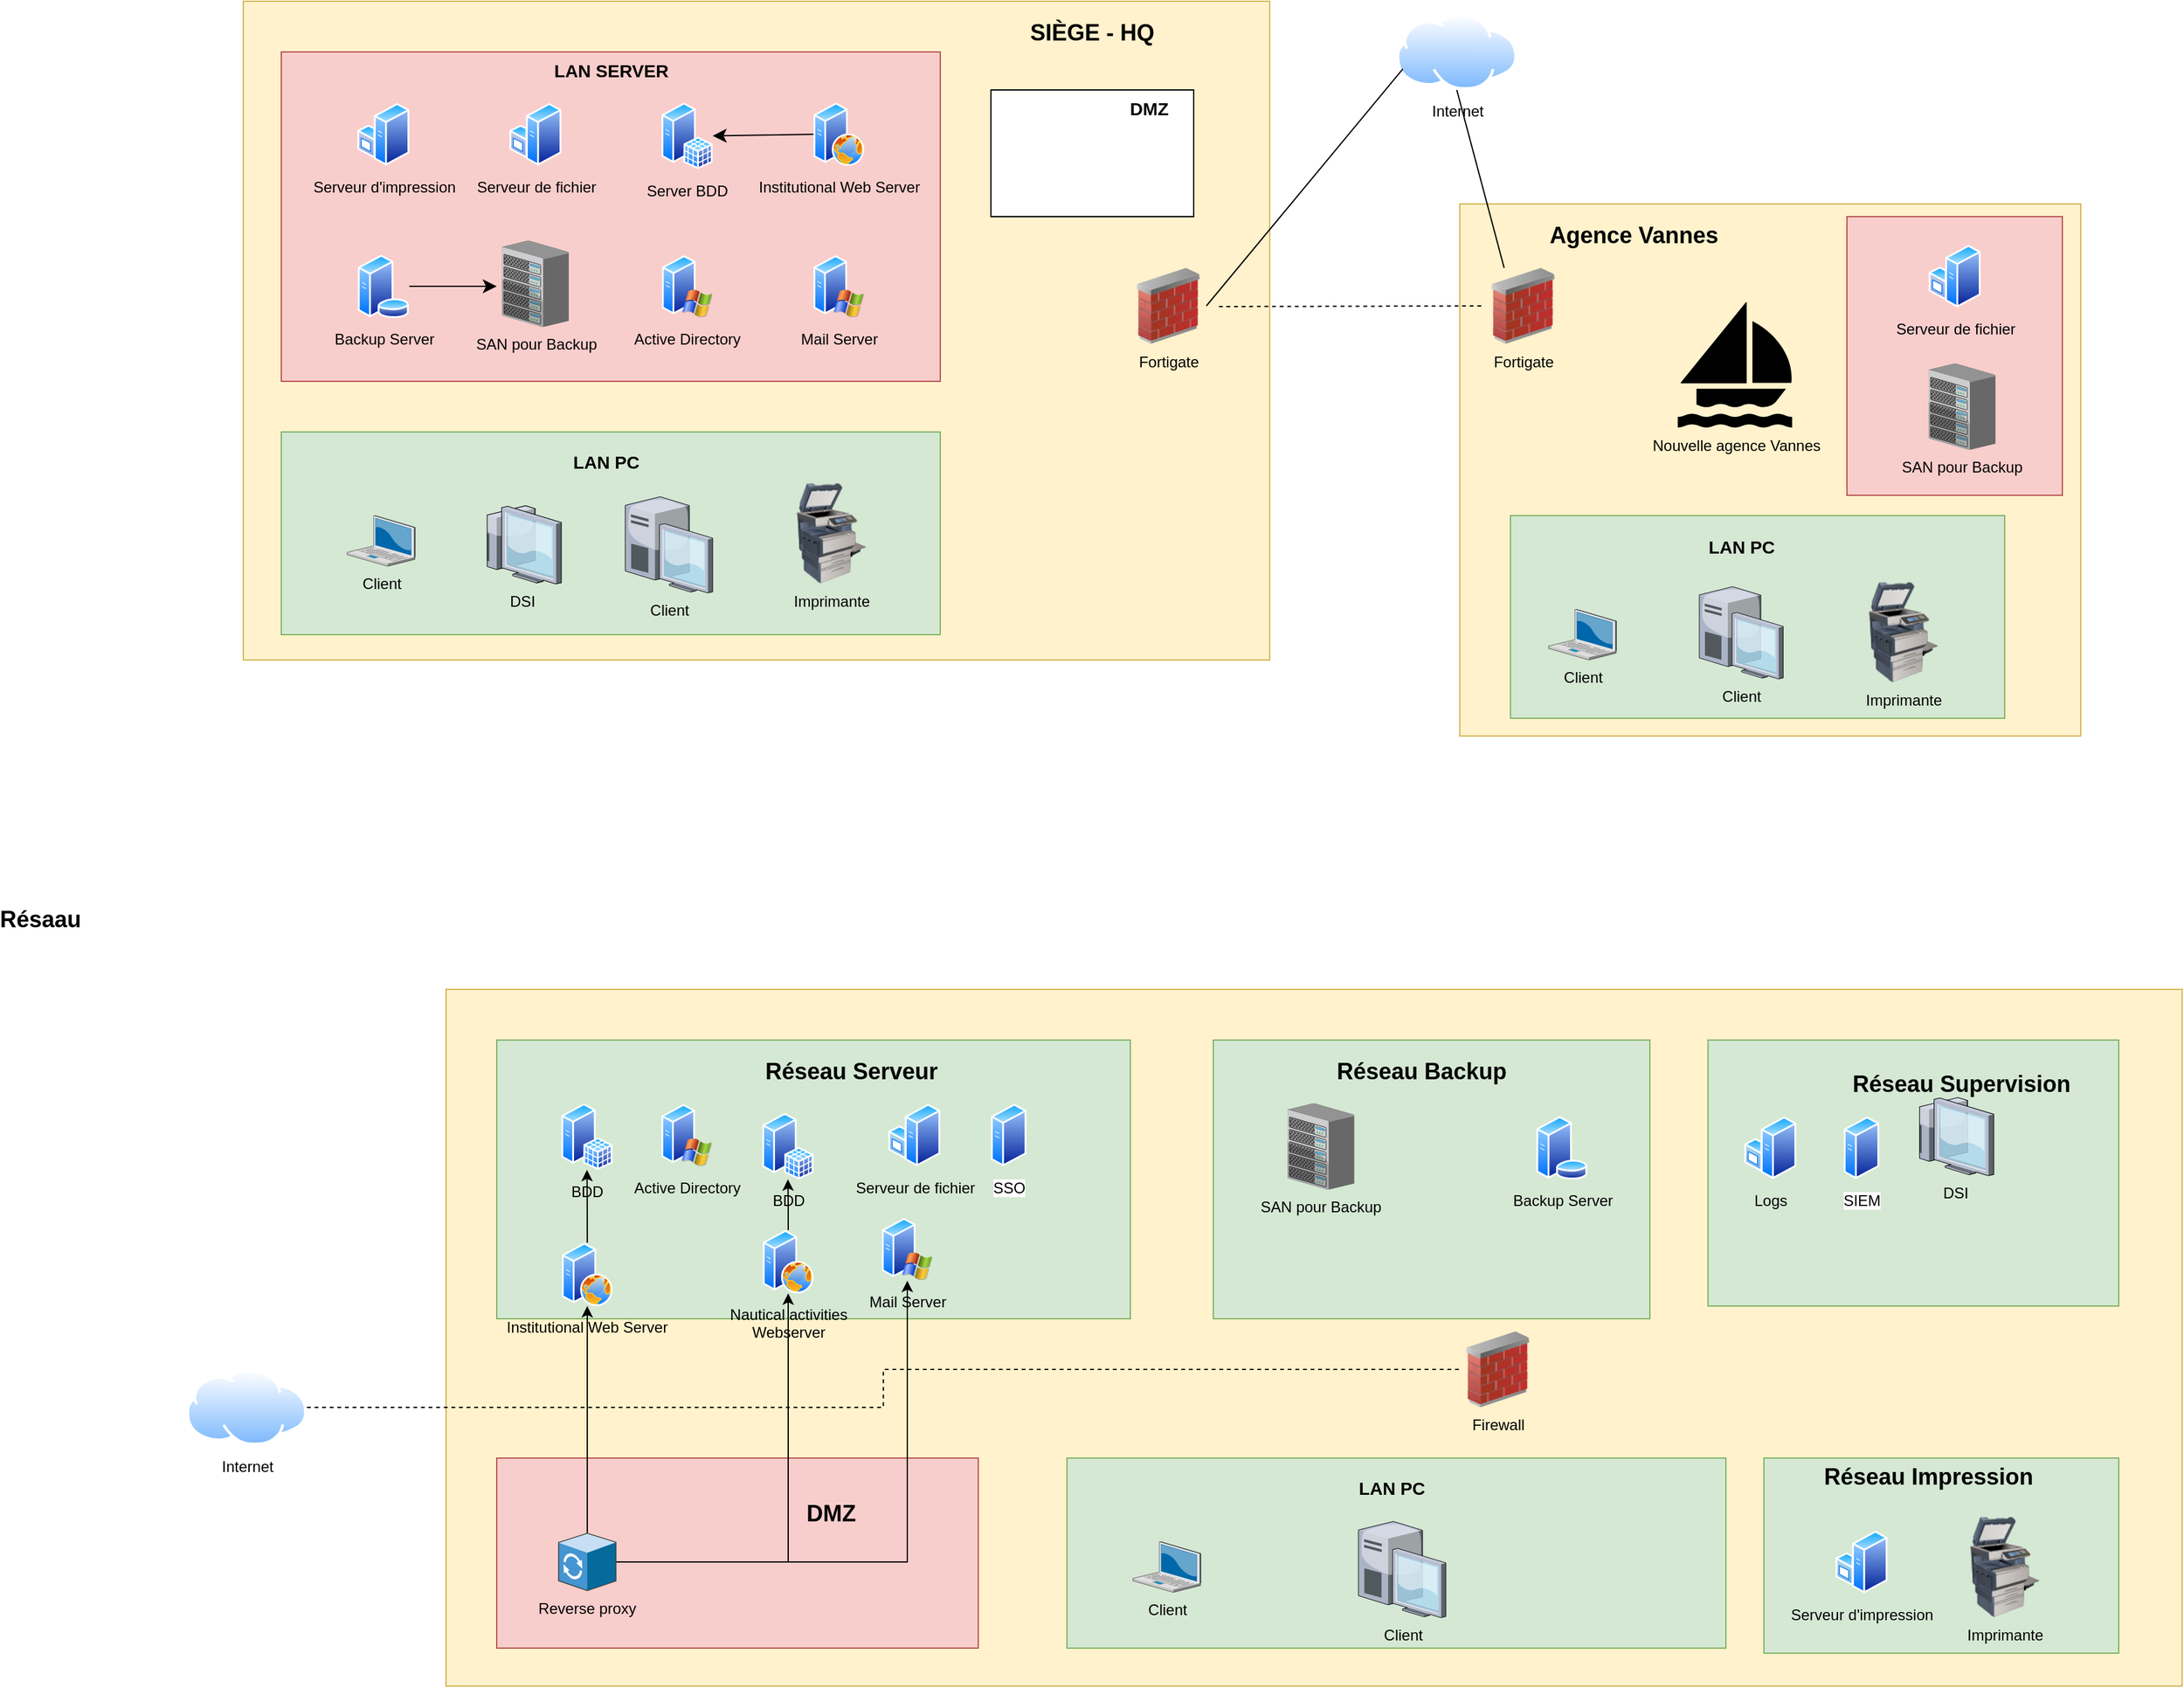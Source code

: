 <mxfile version="26.1.1">
  <diagram name="Page-1" id="sl0Z7fPfuQKRQQ2DEkUn">
    <mxGraphModel dx="3033" dy="2378" grid="1" gridSize="10" guides="1" tooltips="1" connect="1" arrows="1" fold="1" page="1" pageScale="1" pageWidth="827" pageHeight="1169" math="0" shadow="0">
      <root>
        <mxCell id="0" />
        <mxCell id="1" parent="0" />
        <mxCell id="iEDo4Cskuz566fupXp4_-1" value="" style="verticalLabelPosition=bottom;verticalAlign=top;html=1;shape=mxgraph.basic.rect;fillColor2=none;strokeWidth=1;size=20;indent=5;fillColor=#fff2cc;strokeColor=#d6b656;" vertex="1" parent="1">
          <mxGeometry x="910" y="120" width="490" height="420" as="geometry" />
        </mxCell>
        <mxCell id="iEDo4Cskuz566fupXp4_-2" value="" style="verticalLabelPosition=bottom;verticalAlign=top;html=1;shape=mxgraph.basic.rect;fillColor2=none;strokeWidth=1;size=20;indent=5;fillColor=#fff2cc;strokeColor=#d6b656;" vertex="1" parent="1">
          <mxGeometry x="-50" y="-40" width="810" height="520" as="geometry" />
        </mxCell>
        <mxCell id="iEDo4Cskuz566fupXp4_-3" value="" style="verticalLabelPosition=bottom;verticalAlign=top;html=1;shape=mxgraph.basic.rect;fillColor2=none;strokeWidth=1;size=20;indent=5;fillColor=#d5e8d4;strokeColor=#82b366;" vertex="1" parent="1">
          <mxGeometry x="-20" y="300" width="520" height="160" as="geometry" />
        </mxCell>
        <mxCell id="iEDo4Cskuz566fupXp4_-4" value="" style="verticalLabelPosition=bottom;verticalAlign=top;html=1;shape=mxgraph.basic.rect;fillColor2=none;strokeWidth=1;size=20;indent=5;fillColor=#f8cecc;strokeColor=#b85450;" vertex="1" parent="1">
          <mxGeometry x="-20" width="520" height="260" as="geometry" />
        </mxCell>
        <mxCell id="iEDo4Cskuz566fupXp4_-5" value="Active Directory" style="image;aspect=fixed;perimeter=ellipsePerimeter;html=1;align=center;shadow=0;dashed=0;spacingTop=3;image=img/lib/active_directory/windows_server_2.svg;labelBackgroundColor=none;" vertex="1" parent="1">
          <mxGeometry x="280.43" y="160" width="40" height="50" as="geometry" />
        </mxCell>
        <mxCell id="iEDo4Cskuz566fupXp4_-6" value="Institutional Web Server" style="image;aspect=fixed;perimeter=ellipsePerimeter;html=1;align=center;shadow=0;dashed=0;spacingTop=3;image=img/lib/active_directory/web_server.svg;labelBackgroundColor=none;" vertex="1" parent="1">
          <mxGeometry x="400" y="40" width="40" height="50" as="geometry" />
        </mxCell>
        <mxCell id="iEDo4Cskuz566fupXp4_-7" value="Server BDD" style="image;aspect=fixed;perimeter=ellipsePerimeter;html=1;align=center;shadow=0;dashed=0;spacingTop=3;image=img/lib/active_directory/sql_server.svg;labelBackgroundColor=none;" vertex="1" parent="1">
          <mxGeometry x="280" y="40" width="40.43" height="52.5" as="geometry" />
        </mxCell>
        <mxCell id="iEDo4Cskuz566fupXp4_-8" value="Serveur de fichier" style="image;aspect=fixed;perimeter=ellipsePerimeter;html=1;align=center;shadow=0;dashed=0;spacingTop=3;image=img/lib/active_directory/windows_server.svg;labelBackgroundColor=none;" vertex="1" parent="1">
          <mxGeometry x="160" y="40" width="41" height="50" as="geometry" />
        </mxCell>
        <mxCell id="iEDo4Cskuz566fupXp4_-9" value="Serveur d&#39;impression" style="image;aspect=fixed;perimeter=ellipsePerimeter;html=1;align=center;shadow=0;dashed=0;spacingTop=3;image=img/lib/active_directory/windows_server.svg;labelBackgroundColor=none;" vertex="1" parent="1">
          <mxGeometry x="40" y="40" width="41" height="50" as="geometry" />
        </mxCell>
        <mxCell id="iEDo4Cskuz566fupXp4_-10" value="&lt;span&gt;Backup Server&lt;/span&gt;" style="image;aspect=fixed;perimeter=ellipsePerimeter;html=1;align=center;shadow=0;dashed=0;spacingTop=3;image=img/lib/active_directory/database_server.svg;labelBackgroundColor=none;" vertex="1" parent="1">
          <mxGeometry x="40" y="160" width="41" height="50" as="geometry" />
        </mxCell>
        <mxCell id="iEDo4Cskuz566fupXp4_-11" value="Imprimante" style="image;html=1;image=img/lib/clip_art/computers/Printer_Commercial_128x128.png;labelBackgroundColor=none;" vertex="1" parent="1">
          <mxGeometry x="374" y="340" width="80" height="80" as="geometry" />
        </mxCell>
        <mxCell id="iEDo4Cskuz566fupXp4_-12" value="Fortigate" style="image;html=1;image=img/lib/clip_art/networking/Firewall_02_128x128.png;labelBackgroundColor=none;" vertex="1" parent="1">
          <mxGeometry x="650" y="170.5" width="60" height="60" as="geometry" />
        </mxCell>
        <mxCell id="iEDo4Cskuz566fupXp4_-13" value="Internet" style="image;aspect=fixed;perimeter=ellipsePerimeter;html=1;align=center;shadow=0;dashed=0;spacingTop=3;image=img/lib/active_directory/internet_cloud.svg;" vertex="1" parent="1">
          <mxGeometry x="860" y="-30" width="95.24" height="60" as="geometry" />
        </mxCell>
        <mxCell id="iEDo4Cskuz566fupXp4_-14" value="Nouvelle agence Vannes" style="shape=mxgraph.signs.sports.sail_boat;html=1;pointerEvents=1;fillColor=#000000;strokeColor=none;verticalLabelPosition=bottom;verticalAlign=top;align=center;" vertex="1" parent="1">
          <mxGeometry x="1082" y="197.5" width="92" height="99" as="geometry" />
        </mxCell>
        <mxCell id="iEDo4Cskuz566fupXp4_-15" value="Mail Server" style="image;aspect=fixed;perimeter=ellipsePerimeter;html=1;align=center;shadow=0;dashed=0;spacingTop=3;image=img/lib/active_directory/windows_server_2.svg;labelBackgroundColor=none;" vertex="1" parent="1">
          <mxGeometry x="400" y="160" width="40" height="50" as="geometry" />
        </mxCell>
        <mxCell id="iEDo4Cskuz566fupXp4_-16" value="Client" style="verticalLabelPosition=bottom;sketch=0;aspect=fixed;html=1;verticalAlign=top;strokeColor=none;align=center;outlineConnect=0;shape=mxgraph.citrix.laptop_2;labelBackgroundColor=none;" vertex="1" parent="1">
          <mxGeometry x="32" y="366" width="53.64" height="40" as="geometry" />
        </mxCell>
        <mxCell id="iEDo4Cskuz566fupXp4_-17" value="&lt;h3&gt;LAN SERVER&lt;/h3&gt;" style="text;html=1;align=center;verticalAlign=middle;whiteSpace=wrap;rounded=0;" vertex="1" parent="1">
          <mxGeometry x="191.43" width="98.57" height="30" as="geometry" />
        </mxCell>
        <mxCell id="iEDo4Cskuz566fupXp4_-18" value="&lt;h3&gt;LAN PC&lt;/h3&gt;" style="text;html=1;align=center;verticalAlign=middle;whiteSpace=wrap;rounded=0;" vertex="1" parent="1">
          <mxGeometry x="193.68" y="309" width="84.5" height="30" as="geometry" />
        </mxCell>
        <mxCell id="iEDo4Cskuz566fupXp4_-19" value="&lt;h2&gt;SIÈGE - HQ&lt;/h2&gt;" style="text;html=1;align=center;verticalAlign=middle;whiteSpace=wrap;rounded=0;" vertex="1" parent="1">
          <mxGeometry x="565" y="-30" width="110" height="30" as="geometry" />
        </mxCell>
        <mxCell id="iEDo4Cskuz566fupXp4_-20" value="" style="endArrow=classic;html=1;rounded=0;fontSize=12;startSize=8;endSize=8;curved=1;exitX=1;exitY=0.5;exitDx=0;exitDy=0;" edge="1" parent="1" source="iEDo4Cskuz566fupXp4_-10">
          <mxGeometry width="50" height="50" relative="1" as="geometry">
            <mxPoint x="490" y="280" as="sourcePoint" />
            <mxPoint x="150" y="185" as="targetPoint" />
          </mxGeometry>
        </mxCell>
        <mxCell id="iEDo4Cskuz566fupXp4_-21" value="" style="endArrow=classic;html=1;rounded=0;fontSize=12;startSize=8;endSize=8;curved=1;exitX=0;exitY=0.5;exitDx=0;exitDy=0;entryX=1;entryY=0.5;entryDx=0;entryDy=0;" edge="1" parent="1" source="iEDo4Cskuz566fupXp4_-6" target="iEDo4Cskuz566fupXp4_-7">
          <mxGeometry width="50" height="50" relative="1" as="geometry">
            <mxPoint x="490" y="280" as="sourcePoint" />
            <mxPoint x="540" y="230" as="targetPoint" />
          </mxGeometry>
        </mxCell>
        <mxCell id="iEDo4Cskuz566fupXp4_-22" value="DSI" style="verticalLabelPosition=bottom;sketch=0;aspect=fixed;html=1;verticalAlign=top;strokeColor=none;align=center;outlineConnect=0;shape=mxgraph.citrix.thin_client;" vertex="1" parent="1">
          <mxGeometry x="139.2" y="358.2" width="61.8" height="61.8" as="geometry" />
        </mxCell>
        <mxCell id="iEDo4Cskuz566fupXp4_-23" value="Client" style="verticalLabelPosition=bottom;sketch=0;aspect=fixed;html=1;verticalAlign=top;strokeColor=none;align=center;outlineConnect=0;shape=mxgraph.citrix.desktop;" vertex="1" parent="1">
          <mxGeometry x="251.43" y="351.11" width="69" height="75.98" as="geometry" />
        </mxCell>
        <mxCell id="iEDo4Cskuz566fupXp4_-24" value="SAN pour Backup" style="verticalLabelPosition=bottom;sketch=0;aspect=fixed;html=1;verticalAlign=top;strokeColor=none;align=center;outlineConnect=0;shape=mxgraph.citrix.chassis;" vertex="1" parent="1">
          <mxGeometry x="154.13" y="149" width="52.74" height="68.09" as="geometry" />
        </mxCell>
        <mxCell id="iEDo4Cskuz566fupXp4_-25" value="" style="endArrow=none;html=1;rounded=0;fontSize=12;startSize=8;endSize=8;curved=1;entryX=0;entryY=0.75;entryDx=0;entryDy=0;exitX=1;exitY=0.5;exitDx=0;exitDy=0;" edge="1" parent="1" source="iEDo4Cskuz566fupXp4_-12" target="iEDo4Cskuz566fupXp4_-13">
          <mxGeometry width="50" height="50" relative="1" as="geometry">
            <mxPoint x="580" y="210" as="sourcePoint" />
            <mxPoint x="630" y="160" as="targetPoint" />
          </mxGeometry>
        </mxCell>
        <mxCell id="iEDo4Cskuz566fupXp4_-26" value="Fortigate" style="image;html=1;image=img/lib/clip_art/networking/Firewall_02_128x128.png;labelBackgroundColor=none;" vertex="1" parent="1">
          <mxGeometry x="930" y="170.5" width="60" height="60" as="geometry" />
        </mxCell>
        <mxCell id="iEDo4Cskuz566fupXp4_-27" value="" style="endArrow=none;html=1;rounded=0;fontSize=12;startSize=8;endSize=8;curved=1;entryX=0.5;entryY=1;entryDx=0;entryDy=0;exitX=0.25;exitY=0;exitDx=0;exitDy=0;" edge="1" parent="1" source="iEDo4Cskuz566fupXp4_-26" target="iEDo4Cskuz566fupXp4_-13">
          <mxGeometry width="50" height="50" relative="1" as="geometry">
            <mxPoint x="950" y="210" as="sourcePoint" />
            <mxPoint x="1000" y="160" as="targetPoint" />
          </mxGeometry>
        </mxCell>
        <mxCell id="iEDo4Cskuz566fupXp4_-28" value="" style="endArrow=none;dashed=1;html=1;rounded=0;fontSize=12;startSize=8;endSize=8;curved=1;entryX=0;entryY=0.5;entryDx=0;entryDy=0;" edge="1" parent="1" target="iEDo4Cskuz566fupXp4_-26">
          <mxGeometry width="50" height="50" relative="1" as="geometry">
            <mxPoint x="720" y="201" as="sourcePoint" />
            <mxPoint x="810" y="160" as="targetPoint" />
          </mxGeometry>
        </mxCell>
        <mxCell id="iEDo4Cskuz566fupXp4_-29" value="&lt;h2&gt;Agence Vannes&lt;/h2&gt;" style="text;html=1;align=center;verticalAlign=middle;whiteSpace=wrap;rounded=0;" vertex="1" parent="1">
          <mxGeometry x="955.24" y="130" width="184.76" height="30" as="geometry" />
        </mxCell>
        <mxCell id="iEDo4Cskuz566fupXp4_-30" value="" style="rounded=0;whiteSpace=wrap;html=1;" vertex="1" parent="1">
          <mxGeometry x="540" y="30" width="160" height="100" as="geometry" />
        </mxCell>
        <mxCell id="iEDo4Cskuz566fupXp4_-31" value="&lt;h3&gt;DMZ&lt;/h3&gt;" style="text;html=1;align=center;verticalAlign=middle;whiteSpace=wrap;rounded=0;" vertex="1" parent="1">
          <mxGeometry x="630" y="30" width="70" height="30" as="geometry" />
        </mxCell>
        <mxCell id="iEDo4Cskuz566fupXp4_-32" value="" style="verticalLabelPosition=bottom;verticalAlign=top;html=1;shape=mxgraph.basic.rect;fillColor2=none;strokeWidth=1;size=20;indent=5;fillColor=#d5e8d4;strokeColor=#82b366;" vertex="1" parent="1">
          <mxGeometry x="950" y="366" width="390" height="160" as="geometry" />
        </mxCell>
        <mxCell id="iEDo4Cskuz566fupXp4_-33" value="" style="verticalLabelPosition=bottom;verticalAlign=top;html=1;shape=mxgraph.basic.rect;fillColor2=none;strokeWidth=1;size=20;indent=5;fillColor=#f8cecc;strokeColor=#b85450;" vertex="1" parent="1">
          <mxGeometry x="1215.5" y="130" width="170" height="220" as="geometry" />
        </mxCell>
        <mxCell id="iEDo4Cskuz566fupXp4_-34" value="SAN pour Backup" style="verticalLabelPosition=bottom;sketch=0;aspect=fixed;html=1;verticalAlign=top;strokeColor=none;align=center;outlineConnect=0;shape=mxgraph.citrix.chassis;" vertex="1" parent="1">
          <mxGeometry x="1280" y="246" width="52.74" height="68.09" as="geometry" />
        </mxCell>
        <mxCell id="iEDo4Cskuz566fupXp4_-35" value="Client" style="verticalLabelPosition=bottom;sketch=0;aspect=fixed;html=1;verticalAlign=top;strokeColor=none;align=center;outlineConnect=0;shape=mxgraph.citrix.laptop_2;labelBackgroundColor=none;" vertex="1" parent="1">
          <mxGeometry x="980" y="440" width="53.64" height="40" as="geometry" />
        </mxCell>
        <mxCell id="iEDo4Cskuz566fupXp4_-36" value="Client" style="verticalLabelPosition=bottom;sketch=0;aspect=fixed;html=1;verticalAlign=top;strokeColor=none;align=center;outlineConnect=0;shape=mxgraph.citrix.desktop;" vertex="1" parent="1">
          <mxGeometry x="1099" y="422.09" width="66.21" height="72.91" as="geometry" />
        </mxCell>
        <mxCell id="iEDo4Cskuz566fupXp4_-37" value="Imprimante" style="image;html=1;image=img/lib/clip_art/computers/Printer_Commercial_128x128.png;labelBackgroundColor=none;" vertex="1" parent="1">
          <mxGeometry x="1220" y="418.09" width="80" height="80" as="geometry" />
        </mxCell>
        <mxCell id="iEDo4Cskuz566fupXp4_-38" value="Serveur de fichier" style="image;aspect=fixed;perimeter=ellipsePerimeter;html=1;align=center;shadow=0;dashed=0;spacingTop=3;image=img/lib/active_directory/windows_server.svg;labelBackgroundColor=none;" vertex="1" parent="1">
          <mxGeometry x="1280" y="152" width="41" height="50" as="geometry" />
        </mxCell>
        <mxCell id="iEDo4Cskuz566fupXp4_-39" value="&lt;h3&gt;LAN PC&lt;/h3&gt;" style="text;html=1;align=center;verticalAlign=middle;whiteSpace=wrap;rounded=0;" vertex="1" parent="1">
          <mxGeometry x="1089.86" y="376" width="84.5" height="30" as="geometry" />
        </mxCell>
        <mxCell id="iEDo4Cskuz566fupXp4_-40" value="" style="verticalLabelPosition=bottom;verticalAlign=top;html=1;shape=mxgraph.basic.rect;fillColor2=none;strokeWidth=1;size=20;indent=5;fillColor=#fff2cc;strokeColor=#d6b656;" vertex="1" parent="1">
          <mxGeometry x="110" y="740" width="1370" height="550" as="geometry" />
        </mxCell>
        <mxCell id="iEDo4Cskuz566fupXp4_-43" style="edgeStyle=orthogonalEdgeStyle;rounded=0;orthogonalLoop=1;jettySize=auto;html=1;endArrow=none;startFill=0;dashed=1;" edge="1" parent="1" source="iEDo4Cskuz566fupXp4_-41" target="iEDo4Cskuz566fupXp4_-42">
          <mxGeometry relative="1" as="geometry" />
        </mxCell>
        <mxCell id="iEDo4Cskuz566fupXp4_-41" value="Internet" style="image;aspect=fixed;perimeter=ellipsePerimeter;html=1;align=center;shadow=0;dashed=0;spacingTop=3;image=img/lib/active_directory/internet_cloud.svg;" vertex="1" parent="1">
          <mxGeometry x="-95" y="1040" width="95.24" height="60" as="geometry" />
        </mxCell>
        <mxCell id="iEDo4Cskuz566fupXp4_-42" value="Firewall" style="image;html=1;image=img/lib/clip_art/networking/Firewall_02_128x128.png;labelBackgroundColor=none;" vertex="1" parent="1">
          <mxGeometry x="910" y="1010" width="60" height="60" as="geometry" />
        </mxCell>
        <mxCell id="iEDo4Cskuz566fupXp4_-44" value="" style="verticalLabelPosition=bottom;verticalAlign=top;html=1;shape=mxgraph.basic.rect;fillColor2=none;strokeWidth=1;size=20;indent=5;fillColor=#d5e8d4;strokeColor=#82b366;" vertex="1" parent="1">
          <mxGeometry x="150" y="780" width="500" height="220" as="geometry" />
        </mxCell>
        <mxCell id="iEDo4Cskuz566fupXp4_-45" value="&lt;h2&gt;Résaau&lt;/h2&gt;" style="text;html=1;align=center;verticalAlign=middle;whiteSpace=wrap;rounded=0;" vertex="1" parent="1">
          <mxGeometry x="-240" y="670" width="60" height="30" as="geometry" />
        </mxCell>
        <mxCell id="iEDo4Cskuz566fupXp4_-46" value="&lt;h2&gt;Réseau Serveur&lt;/h2&gt;" style="text;html=1;align=center;verticalAlign=middle;whiteSpace=wrap;rounded=0;" vertex="1" parent="1">
          <mxGeometry x="310" y="790" width="240" height="30" as="geometry" />
        </mxCell>
        <mxCell id="iEDo4Cskuz566fupXp4_-49" value="Active Directory" style="image;aspect=fixed;perimeter=ellipsePerimeter;html=1;align=center;shadow=0;dashed=0;spacingTop=3;image=img/lib/active_directory/windows_server_2.svg;labelBackgroundColor=none;" vertex="1" parent="1">
          <mxGeometry x="280" y="830" width="40" height="50" as="geometry" />
        </mxCell>
        <mxCell id="iEDo4Cskuz566fupXp4_-57" value="" style="verticalLabelPosition=bottom;verticalAlign=top;html=1;shape=mxgraph.basic.rect;fillColor2=none;strokeWidth=1;size=20;indent=5;fillColor=#d5e8d4;strokeColor=#82b366;" vertex="1" parent="1">
          <mxGeometry x="715.5" y="780" width="344.5" height="220" as="geometry" />
        </mxCell>
        <mxCell id="iEDo4Cskuz566fupXp4_-50" value="BDD" style="image;aspect=fixed;perimeter=ellipsePerimeter;html=1;align=center;shadow=0;dashed=0;spacingTop=3;image=img/lib/active_directory/sql_server.svg;labelBackgroundColor=none;" vertex="1" parent="1">
          <mxGeometry x="201" y="830" width="40.43" height="52.5" as="geometry" />
        </mxCell>
        <mxCell id="iEDo4Cskuz566fupXp4_-59" value="" style="verticalLabelPosition=bottom;verticalAlign=top;html=1;shape=mxgraph.basic.rect;fillColor2=none;strokeWidth=1;size=20;indent=5;fillColor=#d5e8d4;strokeColor=#82b366;" vertex="1" parent="1">
          <mxGeometry x="1105.87" y="780" width="324.13" height="210" as="geometry" />
        </mxCell>
        <mxCell id="iEDo4Cskuz566fupXp4_-53" value="Serveur de fichier" style="image;aspect=fixed;perimeter=ellipsePerimeter;html=1;align=center;shadow=0;dashed=0;spacingTop=3;image=img/lib/active_directory/windows_server.svg;labelBackgroundColor=none;" vertex="1" parent="1">
          <mxGeometry x="459" y="830" width="41" height="50" as="geometry" />
        </mxCell>
        <mxCell id="iEDo4Cskuz566fupXp4_-54" value="&lt;span&gt;SSO&lt;/span&gt;" style="image;aspect=fixed;perimeter=ellipsePerimeter;html=1;align=center;shadow=0;dashed=0;spacingTop=3;image=img/lib/active_directory/generic_server.svg;" vertex="1" parent="1">
          <mxGeometry x="540" y="830" width="28.0" height="50" as="geometry" />
        </mxCell>
        <mxCell id="iEDo4Cskuz566fupXp4_-58" value="&lt;h2&gt;Réseau Backup&lt;/h2&gt;" style="text;html=1;align=center;verticalAlign=middle;whiteSpace=wrap;rounded=0;" vertex="1" parent="1">
          <mxGeometry x="760" y="790" width="240" height="30" as="geometry" />
        </mxCell>
        <mxCell id="iEDo4Cskuz566fupXp4_-62" value="&lt;h2&gt;Réseau Supervision&lt;/h2&gt;" style="text;html=1;align=center;verticalAlign=middle;whiteSpace=wrap;rounded=0;" vertex="1" parent="1">
          <mxGeometry x="1186.37" y="800" width="240" height="30" as="geometry" />
        </mxCell>
        <mxCell id="iEDo4Cskuz566fupXp4_-64" value="Logs" style="image;aspect=fixed;perimeter=ellipsePerimeter;html=1;align=center;shadow=0;dashed=0;spacingTop=3;image=img/lib/active_directory/windows_server.svg;labelBackgroundColor=none;" vertex="1" parent="1">
          <mxGeometry x="1134.5" y="840" width="41" height="50" as="geometry" />
        </mxCell>
        <mxCell id="iEDo4Cskuz566fupXp4_-65" value="&lt;span&gt;SIEM&lt;/span&gt;" style="image;aspect=fixed;perimeter=ellipsePerimeter;html=1;align=center;shadow=0;dashed=0;spacingTop=3;image=img/lib/active_directory/generic_server.svg;" vertex="1" parent="1">
          <mxGeometry x="1213" y="840" width="28.0" height="50" as="geometry" />
        </mxCell>
        <mxCell id="iEDo4Cskuz566fupXp4_-67" value="SAN pour Backup" style="verticalLabelPosition=bottom;sketch=0;aspect=fixed;html=1;verticalAlign=top;strokeColor=none;align=center;outlineConnect=0;shape=mxgraph.citrix.chassis;" vertex="1" parent="1">
          <mxGeometry x="774" y="830" width="52.74" height="68.09" as="geometry" />
        </mxCell>
        <mxCell id="iEDo4Cskuz566fupXp4_-68" value="&lt;span&gt;Backup Server&lt;/span&gt;" style="image;aspect=fixed;perimeter=ellipsePerimeter;html=1;align=center;shadow=0;dashed=0;spacingTop=3;image=img/lib/active_directory/database_server.svg;labelBackgroundColor=none;" vertex="1" parent="1">
          <mxGeometry x="970" y="840" width="41" height="50" as="geometry" />
        </mxCell>
        <mxCell id="iEDo4Cskuz566fupXp4_-69" value="" style="verticalLabelPosition=bottom;verticalAlign=top;html=1;shape=mxgraph.basic.rect;fillColor2=none;strokeWidth=1;size=20;indent=5;fillColor=#f8cecc;strokeColor=#b85450;" vertex="1" parent="1">
          <mxGeometry x="150" y="1110" width="380" height="150" as="geometry" />
        </mxCell>
        <mxCell id="iEDo4Cskuz566fupXp4_-70" value="&lt;h2&gt;DMZ&lt;/h2&gt;" style="text;html=1;align=center;verticalAlign=middle;whiteSpace=wrap;rounded=0;" vertex="1" parent="1">
          <mxGeometry x="384" y="1139" width="60" height="30" as="geometry" />
        </mxCell>
        <mxCell id="iEDo4Cskuz566fupXp4_-83" style="edgeStyle=orthogonalEdgeStyle;rounded=0;orthogonalLoop=1;jettySize=auto;html=1;" edge="1" parent="1" source="iEDo4Cskuz566fupXp4_-71" target="iEDo4Cskuz566fupXp4_-50">
          <mxGeometry relative="1" as="geometry" />
        </mxCell>
        <mxCell id="iEDo4Cskuz566fupXp4_-71" value="Institutional Web Server" style="image;aspect=fixed;perimeter=ellipsePerimeter;html=1;align=center;shadow=0;dashed=0;spacingTop=3;image=img/lib/active_directory/web_server.svg;labelBackgroundColor=none;" vertex="1" parent="1">
          <mxGeometry x="201.43" y="940" width="40" height="50" as="geometry" />
        </mxCell>
        <mxCell id="iEDo4Cskuz566fupXp4_-75" value="" style="edgeStyle=orthogonalEdgeStyle;rounded=0;orthogonalLoop=1;jettySize=auto;html=1;" edge="1" parent="1" source="iEDo4Cskuz566fupXp4_-73" target="iEDo4Cskuz566fupXp4_-74">
          <mxGeometry relative="1" as="geometry" />
        </mxCell>
        <mxCell id="iEDo4Cskuz566fupXp4_-73" value="Nautical activities&lt;div&gt;Webserver&lt;/div&gt;" style="image;aspect=fixed;perimeter=ellipsePerimeter;html=1;align=center;shadow=0;dashed=0;spacingTop=3;image=img/lib/active_directory/web_server.svg;labelBackgroundColor=none;" vertex="1" parent="1">
          <mxGeometry x="360" y="930" width="40" height="50" as="geometry" />
        </mxCell>
        <mxCell id="iEDo4Cskuz566fupXp4_-74" value="BDD" style="image;aspect=fixed;perimeter=ellipsePerimeter;html=1;align=center;shadow=0;dashed=0;spacingTop=3;image=img/lib/active_directory/sql_server.svg;labelBackgroundColor=none;" vertex="1" parent="1">
          <mxGeometry x="359.57" y="837.5" width="40.43" height="52.5" as="geometry" />
        </mxCell>
        <mxCell id="iEDo4Cskuz566fupXp4_-79" value="Mail Server" style="image;aspect=fixed;perimeter=ellipsePerimeter;html=1;align=center;shadow=0;dashed=0;spacingTop=3;image=img/lib/active_directory/windows_server_2.svg;labelBackgroundColor=none;" vertex="1" parent="1">
          <mxGeometry x="454" y="920" width="40" height="50" as="geometry" />
        </mxCell>
        <mxCell id="iEDo4Cskuz566fupXp4_-86" style="edgeStyle=orthogonalEdgeStyle;rounded=0;orthogonalLoop=1;jettySize=auto;html=1;" edge="1" parent="1" source="iEDo4Cskuz566fupXp4_-85" target="iEDo4Cskuz566fupXp4_-71">
          <mxGeometry relative="1" as="geometry" />
        </mxCell>
        <mxCell id="iEDo4Cskuz566fupXp4_-87" style="edgeStyle=orthogonalEdgeStyle;rounded=0;orthogonalLoop=1;jettySize=auto;html=1;" edge="1" parent="1" source="iEDo4Cskuz566fupXp4_-85" target="iEDo4Cskuz566fupXp4_-73">
          <mxGeometry relative="1" as="geometry" />
        </mxCell>
        <mxCell id="iEDo4Cskuz566fupXp4_-88" style="edgeStyle=orthogonalEdgeStyle;rounded=0;orthogonalLoop=1;jettySize=auto;html=1;" edge="1" parent="1" source="iEDo4Cskuz566fupXp4_-85" target="iEDo4Cskuz566fupXp4_-79">
          <mxGeometry relative="1" as="geometry" />
        </mxCell>
        <mxCell id="iEDo4Cskuz566fupXp4_-85" value="Reverse proxy" style="shadow=0;dashed=0;html=1;labelPosition=center;verticalLabelPosition=bottom;verticalAlign=top;align=center;outlineConnect=0;shape=mxgraph.veeam.3d.proxy;" vertex="1" parent="1">
          <mxGeometry x="198.43" y="1169" width="46" height="46" as="geometry" />
        </mxCell>
        <mxCell id="iEDo4Cskuz566fupXp4_-89" value="" style="verticalLabelPosition=bottom;verticalAlign=top;html=1;shape=mxgraph.basic.rect;fillColor2=none;strokeWidth=1;size=20;indent=5;fillColor=#d5e8d4;strokeColor=#82b366;" vertex="1" parent="1">
          <mxGeometry x="1150" y="1110" width="280" height="154" as="geometry" />
        </mxCell>
        <mxCell id="iEDo4Cskuz566fupXp4_-90" value="&lt;h2&gt;Réseau Impression&lt;/h2&gt;" style="text;html=1;align=center;verticalAlign=middle;whiteSpace=wrap;rounded=0;" vertex="1" parent="1">
          <mxGeometry x="1160.0" y="1110" width="240" height="30" as="geometry" />
        </mxCell>
        <mxCell id="iEDo4Cskuz566fupXp4_-91" value="Serveur d&#39;impression" style="image;aspect=fixed;perimeter=ellipsePerimeter;html=1;align=center;shadow=0;dashed=0;spacingTop=3;image=img/lib/active_directory/windows_server.svg;labelBackgroundColor=none;" vertex="1" parent="1">
          <mxGeometry x="1206.5" y="1167" width="41" height="50" as="geometry" />
        </mxCell>
        <mxCell id="iEDo4Cskuz566fupXp4_-92" value="" style="verticalLabelPosition=bottom;verticalAlign=top;html=1;shape=mxgraph.basic.rect;fillColor2=none;strokeWidth=1;size=20;indent=5;fillColor=#d5e8d4;strokeColor=#82b366;" vertex="1" parent="1">
          <mxGeometry x="600" y="1110" width="520" height="150" as="geometry" />
        </mxCell>
        <mxCell id="iEDo4Cskuz566fupXp4_-93" value="Imprimante" style="image;html=1;image=img/lib/clip_art/computers/Printer_Commercial_128x128.png;labelBackgroundColor=none;" vertex="1" parent="1">
          <mxGeometry x="1300" y="1156" width="80" height="80" as="geometry" />
        </mxCell>
        <mxCell id="iEDo4Cskuz566fupXp4_-94" value="Client" style="verticalLabelPosition=bottom;sketch=0;aspect=fixed;html=1;verticalAlign=top;strokeColor=none;align=center;outlineConnect=0;shape=mxgraph.citrix.laptop_2;labelBackgroundColor=none;" vertex="1" parent="1">
          <mxGeometry x="652" y="1176" width="53.64" height="40" as="geometry" />
        </mxCell>
        <mxCell id="iEDo4Cskuz566fupXp4_-95" value="&lt;h3&gt;LAN PC&lt;/h3&gt;" style="text;html=1;align=center;verticalAlign=middle;whiteSpace=wrap;rounded=0;" vertex="1" parent="1">
          <mxGeometry x="813.68" y="1119" width="84.5" height="30" as="geometry" />
        </mxCell>
        <mxCell id="iEDo4Cskuz566fupXp4_-97" value="Client" style="verticalLabelPosition=bottom;sketch=0;aspect=fixed;html=1;verticalAlign=top;strokeColor=none;align=center;outlineConnect=0;shape=mxgraph.citrix.desktop;" vertex="1" parent="1">
          <mxGeometry x="830.0" y="1160.02" width="69" height="75.98" as="geometry" />
        </mxCell>
        <mxCell id="iEDo4Cskuz566fupXp4_-102" value="DSI" style="verticalLabelPosition=bottom;sketch=0;aspect=fixed;html=1;verticalAlign=top;strokeColor=none;align=center;outlineConnect=0;shape=mxgraph.citrix.thin_client;" vertex="1" parent="1">
          <mxGeometry x="1269.6" y="825.35" width="61.8" height="61.8" as="geometry" />
        </mxCell>
      </root>
    </mxGraphModel>
  </diagram>
</mxfile>
